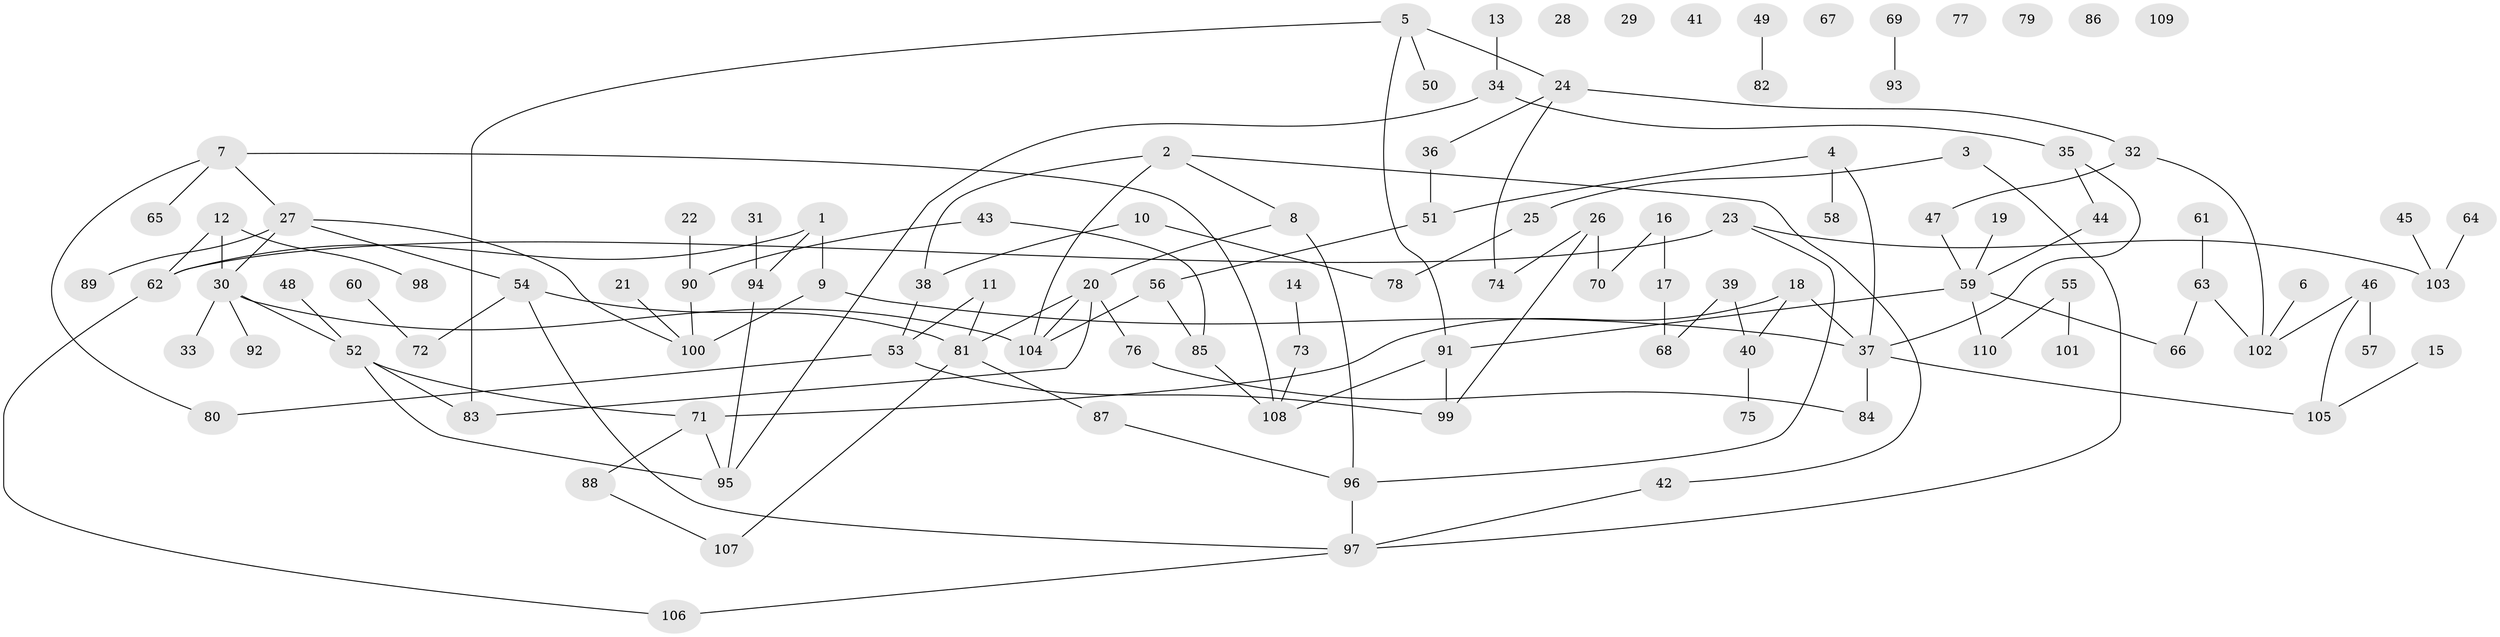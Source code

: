 // Generated by graph-tools (version 1.1) at 2025/00/03/09/25 03:00:53]
// undirected, 110 vertices, 129 edges
graph export_dot {
graph [start="1"]
  node [color=gray90,style=filled];
  1;
  2;
  3;
  4;
  5;
  6;
  7;
  8;
  9;
  10;
  11;
  12;
  13;
  14;
  15;
  16;
  17;
  18;
  19;
  20;
  21;
  22;
  23;
  24;
  25;
  26;
  27;
  28;
  29;
  30;
  31;
  32;
  33;
  34;
  35;
  36;
  37;
  38;
  39;
  40;
  41;
  42;
  43;
  44;
  45;
  46;
  47;
  48;
  49;
  50;
  51;
  52;
  53;
  54;
  55;
  56;
  57;
  58;
  59;
  60;
  61;
  62;
  63;
  64;
  65;
  66;
  67;
  68;
  69;
  70;
  71;
  72;
  73;
  74;
  75;
  76;
  77;
  78;
  79;
  80;
  81;
  82;
  83;
  84;
  85;
  86;
  87;
  88;
  89;
  90;
  91;
  92;
  93;
  94;
  95;
  96;
  97;
  98;
  99;
  100;
  101;
  102;
  103;
  104;
  105;
  106;
  107;
  108;
  109;
  110;
  1 -- 9;
  1 -- 62;
  1 -- 94;
  2 -- 8;
  2 -- 38;
  2 -- 42;
  2 -- 104;
  3 -- 25;
  3 -- 97;
  4 -- 37;
  4 -- 51;
  4 -- 58;
  5 -- 24;
  5 -- 50;
  5 -- 83;
  5 -- 91;
  6 -- 102;
  7 -- 27;
  7 -- 65;
  7 -- 80;
  7 -- 108;
  8 -- 20;
  8 -- 96;
  9 -- 37;
  9 -- 100;
  10 -- 38;
  10 -- 78;
  11 -- 53;
  11 -- 81;
  12 -- 30;
  12 -- 62;
  12 -- 98;
  13 -- 34;
  14 -- 73;
  15 -- 105;
  16 -- 17;
  16 -- 70;
  17 -- 68;
  18 -- 37;
  18 -- 40;
  18 -- 71;
  19 -- 59;
  20 -- 76;
  20 -- 81;
  20 -- 83;
  20 -- 104;
  21 -- 100;
  22 -- 90;
  23 -- 62;
  23 -- 96;
  23 -- 103;
  24 -- 32;
  24 -- 36;
  24 -- 74;
  25 -- 78;
  26 -- 70;
  26 -- 74;
  26 -- 99;
  27 -- 30;
  27 -- 54;
  27 -- 89;
  27 -- 100;
  30 -- 33;
  30 -- 52;
  30 -- 92;
  30 -- 104;
  31 -- 94;
  32 -- 47;
  32 -- 102;
  34 -- 35;
  34 -- 95;
  35 -- 37;
  35 -- 44;
  36 -- 51;
  37 -- 84;
  37 -- 105;
  38 -- 53;
  39 -- 40;
  39 -- 68;
  40 -- 75;
  42 -- 97;
  43 -- 85;
  43 -- 90;
  44 -- 59;
  45 -- 103;
  46 -- 57;
  46 -- 102;
  46 -- 105;
  47 -- 59;
  48 -- 52;
  49 -- 82;
  51 -- 56;
  52 -- 71;
  52 -- 83;
  52 -- 95;
  53 -- 80;
  53 -- 99;
  54 -- 72;
  54 -- 81;
  54 -- 97;
  55 -- 101;
  55 -- 110;
  56 -- 85;
  56 -- 104;
  59 -- 66;
  59 -- 91;
  59 -- 110;
  60 -- 72;
  61 -- 63;
  62 -- 106;
  63 -- 66;
  63 -- 102;
  64 -- 103;
  69 -- 93;
  71 -- 88;
  71 -- 95;
  73 -- 108;
  76 -- 84;
  81 -- 87;
  81 -- 107;
  85 -- 108;
  87 -- 96;
  88 -- 107;
  90 -- 100;
  91 -- 99;
  91 -- 108;
  94 -- 95;
  96 -- 97;
  97 -- 106;
}

